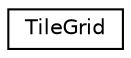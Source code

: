 digraph "Graphical Class Hierarchy"
{
  edge [fontname="Helvetica",fontsize="10",labelfontname="Helvetica",labelfontsize="10"];
  node [fontname="Helvetica",fontsize="10",shape=record];
  rankdir="LR";
  Node0 [label="TileGrid",height=0.2,width=0.4,color="black", fillcolor="white", style="filled",URL="$classTileGrid.html"];
}
